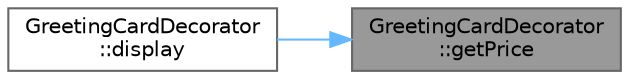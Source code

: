 digraph "GreetingCardDecorator::getPrice"
{
 // INTERACTIVE_SVG=YES
 // LATEX_PDF_SIZE
  bgcolor="transparent";
  edge [fontname=Helvetica,fontsize=10,labelfontname=Helvetica,labelfontsize=10];
  node [fontname=Helvetica,fontsize=10,shape=box,height=0.2,width=0.4];
  rankdir="RL";
  Node1 [id="Node000001",label="GreetingCardDecorator\l::getPrice",height=0.2,width=0.4,color="gray40", fillcolor="grey60", style="filled", fontcolor="black",tooltip="Gets total price including greeting card."];
  Node1 -> Node2 [id="edge1_Node000001_Node000002",dir="back",color="steelblue1",style="solid",tooltip=" "];
  Node2 [id="Node000002",label="GreetingCardDecorator\l::display",height=0.2,width=0.4,color="grey40", fillcolor="white", style="filled",URL="$class_greeting_card_decorator.html#aad8951e6532dd2c11b191833336ca78c",tooltip="Displays product with greeting card information."];
}
